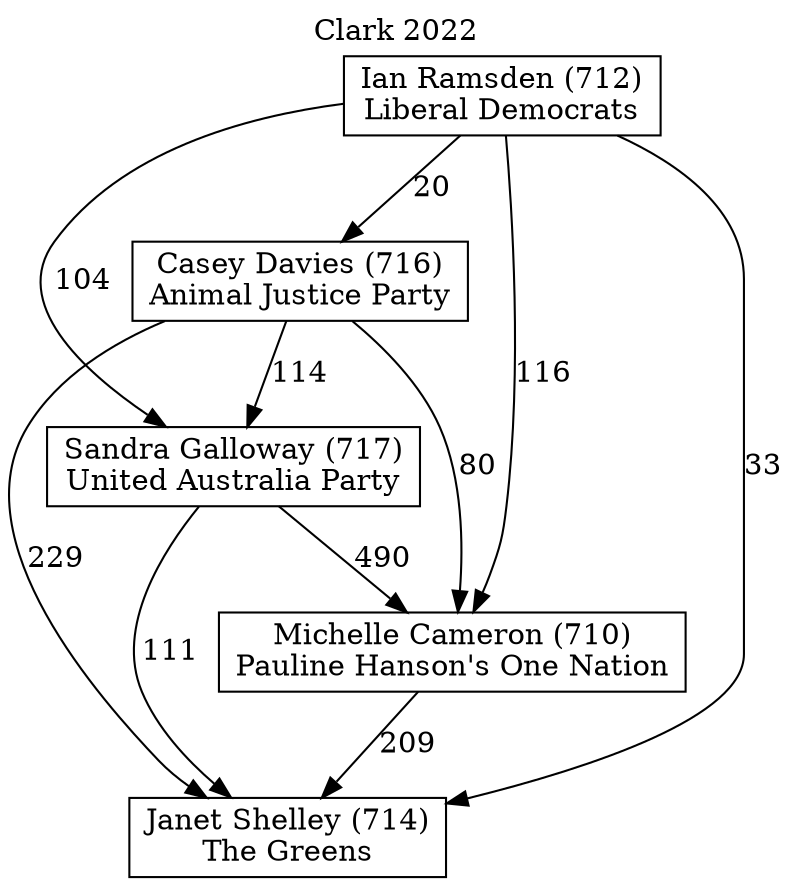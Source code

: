 // House preference flow
digraph "Janet Shelley (714)_Clark_2022" {
	graph [label="Clark 2022" labelloc=t mclimit=10]
	node [shape=box]
	"Janet Shelley (714)" [label="Janet Shelley (714)
The Greens"]
	"Michelle Cameron (710)" [label="Michelle Cameron (710)
Pauline Hanson's One Nation"]
	"Sandra Galloway (717)" [label="Sandra Galloway (717)
United Australia Party"]
	"Casey Davies (716)" [label="Casey Davies (716)
Animal Justice Party"]
	"Ian Ramsden (712)" [label="Ian Ramsden (712)
Liberal Democrats"]
	"Janet Shelley (714)" [label="Janet Shelley (714)
The Greens"]
	"Sandra Galloway (717)" [label="Sandra Galloway (717)
United Australia Party"]
	"Casey Davies (716)" [label="Casey Davies (716)
Animal Justice Party"]
	"Ian Ramsden (712)" [label="Ian Ramsden (712)
Liberal Democrats"]
	"Janet Shelley (714)" [label="Janet Shelley (714)
The Greens"]
	"Casey Davies (716)" [label="Casey Davies (716)
Animal Justice Party"]
	"Ian Ramsden (712)" [label="Ian Ramsden (712)
Liberal Democrats"]
	"Janet Shelley (714)" [label="Janet Shelley (714)
The Greens"]
	"Ian Ramsden (712)" [label="Ian Ramsden (712)
Liberal Democrats"]
	"Ian Ramsden (712)" [label="Ian Ramsden (712)
Liberal Democrats"]
	"Casey Davies (716)" [label="Casey Davies (716)
Animal Justice Party"]
	"Ian Ramsden (712)" [label="Ian Ramsden (712)
Liberal Democrats"]
	"Ian Ramsden (712)" [label="Ian Ramsden (712)
Liberal Democrats"]
	"Sandra Galloway (717)" [label="Sandra Galloway (717)
United Australia Party"]
	"Casey Davies (716)" [label="Casey Davies (716)
Animal Justice Party"]
	"Ian Ramsden (712)" [label="Ian Ramsden (712)
Liberal Democrats"]
	"Sandra Galloway (717)" [label="Sandra Galloway (717)
United Australia Party"]
	"Ian Ramsden (712)" [label="Ian Ramsden (712)
Liberal Democrats"]
	"Ian Ramsden (712)" [label="Ian Ramsden (712)
Liberal Democrats"]
	"Casey Davies (716)" [label="Casey Davies (716)
Animal Justice Party"]
	"Ian Ramsden (712)" [label="Ian Ramsden (712)
Liberal Democrats"]
	"Ian Ramsden (712)" [label="Ian Ramsden (712)
Liberal Democrats"]
	"Michelle Cameron (710)" [label="Michelle Cameron (710)
Pauline Hanson's One Nation"]
	"Sandra Galloway (717)" [label="Sandra Galloway (717)
United Australia Party"]
	"Casey Davies (716)" [label="Casey Davies (716)
Animal Justice Party"]
	"Ian Ramsden (712)" [label="Ian Ramsden (712)
Liberal Democrats"]
	"Michelle Cameron (710)" [label="Michelle Cameron (710)
Pauline Hanson's One Nation"]
	"Casey Davies (716)" [label="Casey Davies (716)
Animal Justice Party"]
	"Ian Ramsden (712)" [label="Ian Ramsden (712)
Liberal Democrats"]
	"Michelle Cameron (710)" [label="Michelle Cameron (710)
Pauline Hanson's One Nation"]
	"Ian Ramsden (712)" [label="Ian Ramsden (712)
Liberal Democrats"]
	"Ian Ramsden (712)" [label="Ian Ramsden (712)
Liberal Democrats"]
	"Casey Davies (716)" [label="Casey Davies (716)
Animal Justice Party"]
	"Ian Ramsden (712)" [label="Ian Ramsden (712)
Liberal Democrats"]
	"Ian Ramsden (712)" [label="Ian Ramsden (712)
Liberal Democrats"]
	"Sandra Galloway (717)" [label="Sandra Galloway (717)
United Australia Party"]
	"Casey Davies (716)" [label="Casey Davies (716)
Animal Justice Party"]
	"Ian Ramsden (712)" [label="Ian Ramsden (712)
Liberal Democrats"]
	"Sandra Galloway (717)" [label="Sandra Galloway (717)
United Australia Party"]
	"Ian Ramsden (712)" [label="Ian Ramsden (712)
Liberal Democrats"]
	"Ian Ramsden (712)" [label="Ian Ramsden (712)
Liberal Democrats"]
	"Casey Davies (716)" [label="Casey Davies (716)
Animal Justice Party"]
	"Ian Ramsden (712)" [label="Ian Ramsden (712)
Liberal Democrats"]
	"Ian Ramsden (712)" [label="Ian Ramsden (712)
Liberal Democrats"]
	"Michelle Cameron (710)" -> "Janet Shelley (714)" [label=209]
	"Sandra Galloway (717)" -> "Michelle Cameron (710)" [label=490]
	"Casey Davies (716)" -> "Sandra Galloway (717)" [label=114]
	"Ian Ramsden (712)" -> "Casey Davies (716)" [label=20]
	"Sandra Galloway (717)" -> "Janet Shelley (714)" [label=111]
	"Casey Davies (716)" -> "Janet Shelley (714)" [label=229]
	"Ian Ramsden (712)" -> "Janet Shelley (714)" [label=33]
	"Ian Ramsden (712)" -> "Sandra Galloway (717)" [label=104]
	"Casey Davies (716)" -> "Michelle Cameron (710)" [label=80]
	"Ian Ramsden (712)" -> "Michelle Cameron (710)" [label=116]
}

